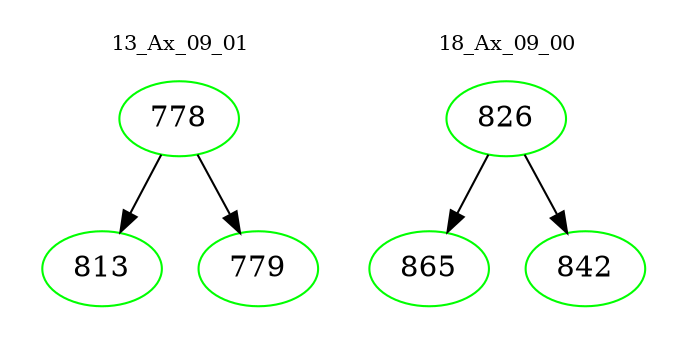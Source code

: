 digraph{
subgraph cluster_0 {
color = white
label = "13_Ax_09_01";
fontsize=10;
T0_778 [label="778", color="green"]
T0_778 -> T0_813 [color="black"]
T0_813 [label="813", color="green"]
T0_778 -> T0_779 [color="black"]
T0_779 [label="779", color="green"]
}
subgraph cluster_1 {
color = white
label = "18_Ax_09_00";
fontsize=10;
T1_826 [label="826", color="green"]
T1_826 -> T1_865 [color="black"]
T1_865 [label="865", color="green"]
T1_826 -> T1_842 [color="black"]
T1_842 [label="842", color="green"]
}
}
